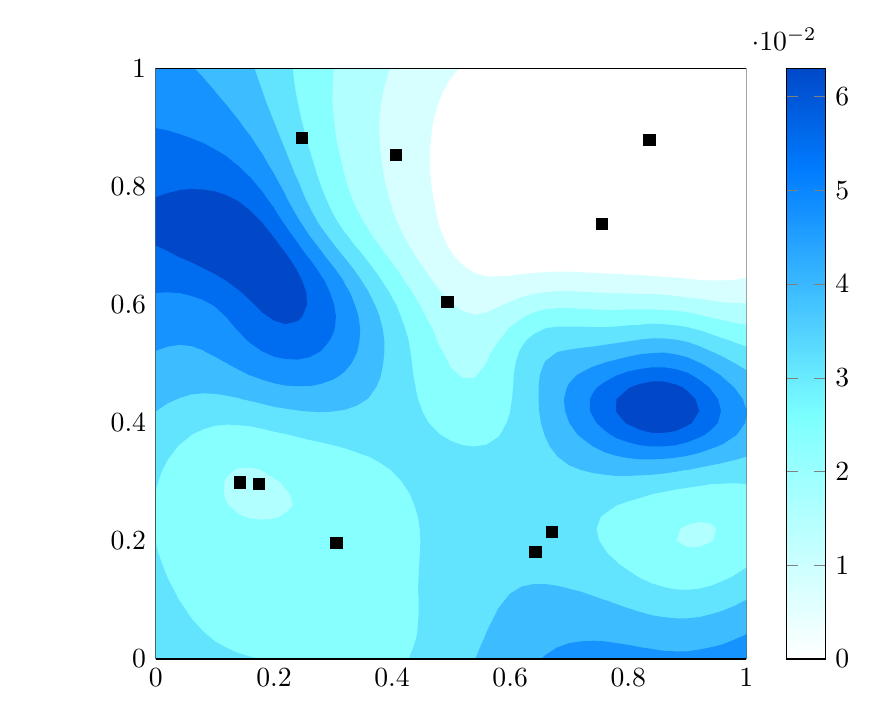 % This file was created by matlab2tikz v0.3.0.
% Copyright (c) 2008--2012, Nico Schlömer <nico.schloemer@gmail.com>
% All rights reserved.
% 
% The latest updates can be retrieved from
%   http://www.mathworks.com/matlabcentral/fileexchange/22022-matlab2tikz
% where you can also make suggestions and rate matlab2tikz.
% 
% 
% 

% defining custom colors
\definecolor{mycolor1}{rgb}{0.847,1,1}
\definecolor{mycolor2}{rgb}{0.694,1,1}
\definecolor{mycolor3}{rgb}{0.529,1,1}
\definecolor{mycolor4}{rgb}{0.384,0.894,1}
\definecolor{mycolor5}{rgb}{0.239,0.741,1}
\definecolor{mycolor6}{rgb}{0.086,0.576,1}
\definecolor{mycolor7}{rgb}{0,0.427,0.941}
\definecolor{mycolor8}{rgb}{0,0.282,0.784}

\begin{tikzpicture}

\begin{axis}[%
width=75mm,
height=75mm,
scale only axis,
xmin=0, xmax=1,
ymin=0, ymax=1,
axis lines*=left,
colormap={mymap}{[1pt] rgb(0pt)=(1,1,1); rgb(8pt)=(0.937,1,1); rgb(9pt)=(0.925,1,1); rgb(24pt)=(0.808,1,1); rgb(25pt)=(0.796,1,1); rgb(41pt)=(0.671,1,1); rgb(42pt)=(0.659,1,1); rgb(57pt)=(0.541,1,1); rgb(58pt)=(0.529,1,1); rgb(63pt)=(0.49,1,1); rgb(64pt)=(0.482,0.996,1); rgb(69pt)=(0.443,0.957,1); rgb(70pt)=(0.439,0.949,1); rgb(80pt)=(0.361,0.871,1); rgb(81pt)=(0.353,0.859,1); rgb(86pt)=(0.314,0.82,1); rgb(87pt)=(0.31,0.812,1); rgb(96pt)=(0.239,0.741,1); rgb(97pt)=(0.231,0.729,1); rgb(102pt)=(0.192,0.69,1); rgb(103pt)=(0.188,0.682,1); rgb(113pt)=(0.11,0.604,1); rgb(114pt)=(0.102,0.592,1); rgb(119pt)=(0.063,0.553,1); rgb(120pt)=(0.059,0.545,1); rgb(127pt)=(0.004,0.49,1); rgb(128pt)=(0,0.482,0.996); rgb(135pt)=(0,0.427,0.941); rgb(136pt)=(0,0.42,0.929); rgb(141pt)=(0,0.38,0.89); rgb(142pt)=(0,0.376,0.882); rgb(152pt)=(0,0.298,0.804); rgb(153pt)=(0,0.29,0.792); rgb(154pt)=(0,0.282,0.784)},
colorbar,
point meta min=9.151e-07,
point meta max=0.063]

\addplot [fill=white,draw=none,forget plot] coordinates{ (0,1.0)(0.02,1.0)(0.04,1.0)(0.06,1.0)(0.08,1.0)(0.1,1.0)(0.12,1.0)(0.14,1.0)(0.16,1.0)(0.18,1.0)(0.2,1.0)(0.22,1.0)(0.24,1.0)(0.26,1.0)(0.28,1.0)(0.3,1.0)(0.32,1.0)(0.34,1.0)(0.36,1.0)(0.38,1.0)(0.4,1.0)(0.42,1.0)(0.44,1.0)(0.46,1.0)(0.48,1.0)(0.5,1.0)(0.52,1.0)(0.54,1.0)(0.56,1.0)(0.58,1.0)(0.6,1.0)(0.62,1.0)(0.64,1.0)(0.66,1.0)(0.68,1.0)(0.7,1.0)(0.72,1.0)(0.74,1.0)(0.76,1.0)(0.78,1.0)(0.8,1.0)(0.82,1.0)(0.84,1.0)(0.86,1.0)(0.88,1.0)(0.9,1.0)(0.92,1.0)(0.94,1.0)(0.96,1.0)(0.98,1.0)(1,1.0)(1.0,1)(1.0,0.98)(1.0,0.96)(1.0,0.94)(1.0,0.92)(1.0,0.9)(1.0,0.88)(1.0,0.86)(1.0,0.84)(1.0,0.82)(1.0,0.8)(1.0,0.78)(1.0,0.76)(1.0,0.74)(1.0,0.72)(1.0,0.7)(1.0,0.68)(1.0,0.66)(1.0,0.64)(1.0,0.62)(1.0,0.6)(1.0,0.58)(1.0,0.56)(1.0,0.54)(1.0,0.52)(1.0,0.5)(1.0,0.48)(1.0,0.46)(1.0,0.44)(1.0,0.42)(1.0,0.4)(1.0,0.38)(1.0,0.36)(1.0,0.34)(1.0,0.32)(1.0,0.3)(1.0,0.28)(1.0,0.26)(1.0,0.24)(1.0,0.22)(1.0,0.2)(1.0,0.18)(1.0,0.16)(1.0,0.14)(1.0,0.12)(1.0,0.1)(1.0,0.08)(1.0,0.06)(1.0,0.04)(1.0,0.02)(1.0,0)(1,-1.451e-06)(0.98,-1.431e-06)(0.96,-1.412e-06)(0.94,-1.397e-06)(0.92,-1.386e-06)(0.9,-1.379e-06)(0.88,-1.377e-06)(0.86,-1.38e-06)(0.84,-1.387e-06)(0.82,-1.395e-06)(0.8,-1.403e-06)(0.78,-1.41e-06)(0.76,-1.412e-06)(0.74,-1.41e-06)(0.72,-1.402e-06)(0.7,-1.389e-06)(0.68,-1.37e-06)(0.66,-1.345e-06)(0.64,-1.316e-06)(0.62,-1.281e-06)(0.6,-1.242e-06)(0.58,-1.2e-06)(0.56,-1.155e-06)(0.54,-1.108e-06)(0.52,-1.061e-06)(0.5,-1.016e-06)(0.48,-9.728e-07)(0.46,-9.348e-07)(0.44,-9.03e-07)(0.42,-8.787e-07)(0.4,-8.624e-07)(0.38,-8.541e-07)(0.36,-8.526e-07)(0.34,-8.559e-07)(0.32,-8.618e-07)(0.3,-8.68e-07)(0.28,-8.733e-07)(0.26,-8.773e-07)(0.24,-8.804e-07)(0.22,-8.832e-07)(0.2,-8.858e-07)(0.18,-8.885e-07)(0.16,-8.913e-07)(0.14,-8.947e-07)(0.12,-8.993e-07)(0.1,-9.054e-07)(0.08,-9.135e-07)(0.06,-9.24e-07)(0.04,-9.368e-07)(0.02,-9.518e-07)(0,-9.687e-07)(-9.687e-07,0)(-9.621e-07,0.02)(-9.549e-07,0.04)(-9.473e-07,0.06)(-9.394e-07,0.08)(-9.311e-07,0.1)(-9.225e-07,0.12)(-9.136e-07,0.14)(-9.046e-07,0.16)(-8.958e-07,0.18)(-8.877e-07,0.2)(-8.814e-07,0.22)(-8.78e-07,0.24)(-8.787e-07,0.26)(-8.849e-07,0.28)(-8.977e-07,0.3)(-9.174e-07,0.32)(-9.445e-07,0.34)(-9.788e-07,0.36)(-1.019e-06,0.38)(-1.065e-06,0.4)(-1.112e-06,0.42)(-1.16e-06,0.44)(-1.206e-06,0.46)(-1.25e-06,0.48)(-1.29e-06,0.5)(-1.329e-06,0.52)(-1.366e-06,0.54)(-1.404e-06,0.56)(-1.447e-06,0.58)(-1.497e-06,0.6)(-1.554e-06,0.62)(-1.617e-06,0.64)(-1.68e-06,0.66)(-1.735e-06,0.68)(-1.777e-06,0.7)(-1.802e-06,0.72)(-1.809e-06,0.74)(-1.801e-06,0.76)(-1.78e-06,0.78)(-1.75e-06,0.8)(-1.714e-06,0.82)(-1.674e-06,0.84)(-1.633e-06,0.86)(-1.593e-06,0.88)(-1.554e-06,0.9)(-1.517e-06,0.92)(-1.483e-06,0.94)(-1.452e-06,0.96)(-1.424e-06,0.98)(-1.399e-06,1)(0,1.0)};

\addplot [fill=mycolor1,draw=none,forget plot] coordinates{ (0,1.0)(0.02,1.0)(0.04,1.0)(0.06,1.0)(0.08,1.0)(0.1,1.0)(0.12,1.0)(0.14,1.0)(0.16,1.0)(0.18,1.0)(0.2,1.0)(0.22,1.0)(0.24,1.0)(0.26,1.0)(0.28,1.0)(0.3,1.0)(0.32,1.0)(0.34,1.0)(0.36,1.0)(0.38,1.0)(0.4,1.0)(0.42,1.0)(0.44,1.0)(0.46,1.0)(0.48,1.0)(0.5,1.0)(0.513,1)(0.5,0.984)(0.497,0.98)(0.486,0.96)(0.48,0.945)(0.478,0.94)(0.472,0.92)(0.468,0.9)(0.466,0.88)(0.464,0.86)(0.464,0.84)(0.465,0.82)(0.467,0.8)(0.47,0.78)(0.474,0.76)(0.478,0.74)(0.48,0.734)(0.485,0.72)(0.494,0.7)(0.5,0.69)(0.507,0.68)(0.52,0.667)(0.529,0.66)(0.54,0.654)(0.56,0.648)(0.58,0.648)(0.6,0.649)(0.62,0.652)(0.64,0.654)(0.66,0.655)(0.68,0.656)(0.7,0.656)(0.72,0.655)(0.74,0.654)(0.76,0.653)(0.78,0.652)(0.8,0.651)(0.82,0.65)(0.84,0.649)(0.86,0.647)(0.88,0.646)(0.9,0.644)(0.92,0.642)(0.94,0.641)(0.96,0.641)(0.98,0.642)(1,0.646)(1.0,0.64)(1.0,0.62)(1.0,0.6)(1.0,0.58)(1.0,0.56)(1.0,0.54)(1.0,0.52)(1.0,0.5)(1.0,0.48)(1.0,0.46)(1.0,0.44)(1.0,0.42)(1.0,0.4)(1.0,0.38)(1.0,0.36)(1.0,0.34)(1.0,0.32)(1.0,0.3)(1.0,0.28)(1.0,0.26)(1.0,0.24)(1.0,0.22)(1.0,0.2)(1.0,0.18)(1.0,0.16)(1.0,0.14)(1.0,0.12)(1.0,0.1)(1.0,0.08)(1.0,0.06)(1.0,0.04)(1.0,0.02)(1.0,0)(1,-1.228e-06)(0.98,-1.209e-06)(0.96,-1.19e-06)(0.94,-1.175e-06)(0.92,-1.163e-06)(0.9,-1.157e-06)(0.88,-1.155e-06)(0.86,-1.158e-06)(0.84,-1.165e-06)(0.82,-1.173e-06)(0.8,-1.181e-06)(0.78,-1.187e-06)(0.76,-1.19e-06)(0.74,-1.188e-06)(0.72,-1.18e-06)(0.7,-1.167e-06)(0.68,-1.148e-06)(0.66,-1.123e-06)(0.64,-1.093e-06)(0.62,-1.059e-06)(0.6,-1.02e-06)(0.58,-9.773e-07)(0.56,-9.323e-07)(0.54,-8.857e-07)(0.52,-8.389e-07)(0.5,-7.933e-07)(0.48,-7.506e-07)(0.46,-7.126e-07)(0.44,-6.808e-07)(0.42,-6.565e-07)(0.4,-6.402e-07)(0.38,-6.319e-07)(0.36,-6.304e-07)(0.34,-6.337e-07)(0.32,-6.396e-07)(0.3,-6.458e-07)(0.28,-6.511e-07)(0.26,-6.55e-07)(0.24,-6.582e-07)(0.22,-6.61e-07)(0.2,-6.636e-07)(0.18,-6.662e-07)(0.16,-6.691e-07)(0.14,-6.725e-07)(0.12,-6.77e-07)(0.1,-6.832e-07)(0.08,-6.913e-07)(0.06,-7.018e-07)(0.04,-7.146e-07)(0.02,-7.296e-07)(0,-7.465e-07)(-7.465e-07,0)(-7.398e-07,0.02)(-7.327e-07,0.04)(-7.251e-07,0.06)(-7.172e-07,0.08)(-7.089e-07,0.1)(-7.003e-07,0.12)(-6.914e-07,0.14)(-6.824e-07,0.16)(-6.735e-07,0.18)(-6.655e-07,0.2)(-6.592e-07,0.22)(-6.557e-07,0.24)(-6.565e-07,0.26)(-6.627e-07,0.28)(-6.755e-07,0.3)(-6.952e-07,0.32)(-7.223e-07,0.34)(-7.566e-07,0.36)(-7.972e-07,0.38)(-8.425e-07,0.4)(-8.901e-07,0.42)(-9.379e-07,0.44)(-9.84e-07,0.46)(-1.028e-06,0.48)(-1.068e-06,0.5)(-1.106e-06,0.52)(-1.144e-06,0.54)(-1.182e-06,0.56)(-1.225e-06,0.58)(-1.275e-06,0.6)(-1.332e-06,0.62)(-1.395e-06,0.64)(-1.458e-06,0.66)(-1.513e-06,0.68)(-1.555e-06,0.7)(-1.58e-06,0.72)(-1.587e-06,0.74)(-1.579e-06,0.76)(-1.558e-06,0.78)(-1.528e-06,0.8)(-1.492e-06,0.82)(-1.452e-06,0.84)(-1.411e-06,0.86)(-1.371e-06,0.88)(-1.332e-06,0.9)(-1.295e-06,0.92)(-1.261e-06,0.94)(-1.23e-06,0.96)(-1.202e-06,0.98)(-1.177e-06,1)(0,1.0)};

\addplot [fill=mycolor2,draw=none,forget plot] coordinates{ (0,1.0)(0.02,1.0)(0.04,1.0)(0.06,1.0)(0.08,1.0)(0.1,1.0)(0.12,1.0)(0.14,1.0)(0.16,1.0)(0.18,1.0)(0.2,1.0)(0.22,1.0)(0.24,1.0)(0.26,1.0)(0.28,1.0)(0.3,1.0)(0.32,1.0)(0.34,1.0)(0.36,1.0)(0.38,1.0)(0.396,1)(0.39,0.98)(0.385,0.96)(0.381,0.94)(0.38,0.927)(0.379,0.92)(0.378,0.9)(0.379,0.88)(0.38,0.864)(0.38,0.86)(0.383,0.84)(0.386,0.82)(0.39,0.8)(0.395,0.78)(0.4,0.765)(0.401,0.76)(0.409,0.74)(0.418,0.72)(0.42,0.716)(0.429,0.7)(0.44,0.682)(0.441,0.68)(0.455,0.66)(0.46,0.652)(0.469,0.64)(0.48,0.626)(0.485,0.62)(0.5,0.604)(0.505,0.6)(0.52,0.589)(0.54,0.583)(0.56,0.587)(0.58,0.596)(0.588,0.6)(0.6,0.605)(0.62,0.613)(0.64,0.618)(0.651,0.62)(0.66,0.621)(0.68,0.623)(0.7,0.623)(0.72,0.622)(0.74,0.621)(0.76,0.62)(0.762,0.62)(0.78,0.619)(0.8,0.619)(0.82,0.618)(0.84,0.618)(0.86,0.617)(0.88,0.615)(0.9,0.612)(0.92,0.61)(0.94,0.607)(0.96,0.604)(0.98,0.603)(1,0.602)(1.0,0.6)(1.0,0.58)(1.0,0.56)(1.0,0.54)(1.0,0.52)(1.0,0.5)(1.0,0.48)(1.0,0.46)(1.0,0.44)(1.0,0.42)(1.0,0.4)(1.0,0.38)(1.0,0.36)(1.0,0.34)(1.0,0.32)(1.0,0.3)(1.0,0.28)(1.0,0.26)(1.0,0.24)(1.0,0.22)(1.0,0.2)(1.0,0.18)(1.0,0.16)(1.0,0.14)(1.0,0.12)(1.0,0.1)(1.0,0.08)(1.0,0.06)(1.0,0.04)(1.0,0.02)(1.0,0)(1,-1.006e-06)(0.98,-9.863e-07)(0.96,-9.679e-07)(0.94,-9.525e-07)(0.92,-9.411e-07)(0.9,-9.346e-07)(0.88,-9.33e-07)(0.86,-9.36e-07)(0.84,-9.424e-07)(0.82,-9.507e-07)(0.8,-9.59e-07)(0.78,-9.652e-07)(0.76,-9.677e-07)(0.74,-9.656e-07)(0.72,-9.58e-07)(0.7,-9.447e-07)(0.68,-9.257e-07)(0.66,-9.01e-07)(0.64,-8.711e-07)(0.62,-8.364e-07)(0.6,-7.975e-07)(0.58,-7.551e-07)(0.56,-7.101e-07)(0.54,-6.635e-07)(0.52,-6.167e-07)(0.5,-5.711e-07)(0.48,-5.284e-07)(0.46,-4.904e-07)(0.44,-4.586e-07)(0.42,-4.342e-07)(0.4,-4.18e-07)(0.38,-4.097e-07)(0.36,-4.081e-07)(0.34,-4.115e-07)(0.32,-4.174e-07)(0.3,-4.236e-07)(0.28,-4.288e-07)(0.26,-4.328e-07)(0.24,-4.36e-07)(0.22,-4.387e-07)(0.2,-4.414e-07)(0.18,-4.44e-07)(0.16,-4.469e-07)(0.14,-4.503e-07)(0.12,-4.548e-07)(0.1,-4.609e-07)(0.08,-4.691e-07)(0.06,-4.796e-07)(0.04,-4.924e-07)(0.02,-5.074e-07)(0,-5.243e-07)(-5.243e-07,0)(-5.176e-07,0.02)(-5.105e-07,0.04)(-5.029e-07,0.06)(-4.949e-07,0.08)(-4.867e-07,0.1)(-4.781e-07,0.12)(-4.692e-07,0.14)(-4.602e-07,0.16)(-4.513e-07,0.18)(-4.433e-07,0.2)(-4.37e-07,0.22)(-4.335e-07,0.24)(-4.343e-07,0.26)(-4.405e-07,0.28)(-4.532e-07,0.3)(-4.73e-07,0.32)(-5.001e-07,0.34)(-5.344e-07,0.36)(-5.75e-07,0.38)(-6.203e-07,0.4)(-6.679e-07,0.42)(-7.157e-07,0.44)(-7.618e-07,0.46)(-8.053e-07,0.48)(-8.46e-07,0.5)(-8.843e-07,0.52)(-9.216e-07,0.54)(-9.601e-07,0.56)(-1.003e-06,0.58)(-1.052e-06,0.6)(-1.11e-06,0.62)(-1.173e-06,0.64)(-1.236e-06,0.66)(-1.291e-06,0.68)(-1.333e-06,0.7)(-1.358e-06,0.72)(-1.365e-06,0.74)(-1.357e-06,0.76)(-1.336e-06,0.78)(-1.306e-06,0.8)(-1.269e-06,0.82)(-1.23e-06,0.84)(-1.189e-06,0.86)(-1.148e-06,0.88)(-1.11e-06,0.9)(-1.073e-06,0.92)(-1.039e-06,0.94)(-1.008e-06,0.96)(-9.798e-07,0.98)(-9.545e-07,1)(0,1.0)};

\addplot [fill=mycolor3,draw=none,forget plot] coordinates{ (0,1.0)(0.02,1.0)(0.04,1.0)(0.06,1.0)(0.08,1.0)(0.1,1.0)(0.12,1.0)(0.14,1.0)(0.16,1.0)(0.18,1.0)(0.2,1.0)(0.22,1.0)(0.24,1.0)(0.26,1.0)(0.28,1.0)(0.3,1.0)(0.301,1)(0.3,0.986)(0.3,0.98)(0.299,0.96)(0.299,0.94)(0.3,0.931)(0.301,0.92)(0.303,0.9)(0.306,0.88)(0.31,0.86)(0.315,0.84)(0.319,0.82)(0.32,0.818)(0.325,0.8)(0.332,0.78)(0.34,0.762)(0.341,0.76)(0.352,0.74)(0.36,0.727)(0.364,0.72)(0.378,0.7)(0.38,0.698)(0.393,0.68)(0.4,0.671)(0.408,0.66)(0.42,0.642)(0.421,0.64)(0.435,0.62)(0.44,0.611)(0.447,0.6)(0.457,0.58)(0.46,0.574)(0.468,0.56)(0.476,0.54)(0.48,0.53)(0.486,0.52)(0.496,0.5)(0.5,0.493)(0.514,0.48)(0.52,0.476)(0.54,0.476)(0.543,0.48)(0.559,0.5)(0.56,0.502)(0.568,0.52)(0.58,0.537)(0.582,0.54)(0.598,0.56)(0.6,0.562)(0.62,0.577)(0.625,0.58)(0.64,0.587)(0.66,0.592)(0.68,0.594)(0.7,0.594)(0.72,0.593)(0.74,0.592)(0.76,0.591)(0.78,0.591)(0.8,0.592)(0.82,0.592)(0.84,0.592)(0.86,0.591)(0.88,0.59)(0.9,0.587)(0.92,0.583)(0.932,0.58)(0.94,0.578)(0.96,0.574)(0.98,0.569)(1,0.566)(1.0,0.56)(1.0,0.54)(1.0,0.52)(1.0,0.5)(1.0,0.48)(1.0,0.46)(1.0,0.44)(1.0,0.42)(1.0,0.4)(1.0,0.38)(1.0,0.36)(1.0,0.34)(1.0,0.32)(1.0,0.3)(1.0,0.28)(1.0,0.26)(1.0,0.24)(1.0,0.22)(1.0,0.2)(1.0,0.18)(1.0,0.16)(1.0,0.14)(1.0,0.12)(1.0,0.1)(1.0,0.08)(1.0,0.06)(1.0,0.04)(1.0,0.02)(1.0,0)(1,-7.84e-07)(0.98,-7.641e-07)(0.96,-7.457e-07)(0.94,-7.303e-07)(0.92,-7.189e-07)(0.9,-7.124e-07)(0.88,-7.108e-07)(0.86,-7.137e-07)(0.84,-7.202e-07)(0.82,-7.285e-07)(0.8,-7.368e-07)(0.78,-7.43e-07)(0.76,-7.455e-07)(0.74,-7.434e-07)(0.72,-7.358e-07)(0.7,-7.225e-07)(0.68,-7.035e-07)(0.66,-6.788e-07)(0.64,-6.489e-07)(0.62,-6.142e-07)(0.6,-5.753e-07)(0.58,-5.329e-07)(0.56,-4.879e-07)(0.54,-4.413e-07)(0.52,-3.945e-07)(0.5,-3.489e-07)(0.48,-3.062e-07)(0.46,-2.681e-07)(0.44,-2.364e-07)(0.42,-2.12e-07)(0.4,-1.958e-07)(0.38,-1.875e-07)(0.36,-1.859e-07)(0.34,-1.893e-07)(0.32,-1.952e-07)(0.3,-2.014e-07)(0.28,-2.066e-07)(0.26,-2.106e-07)(0.24,-2.138e-07)(0.22,-2.165e-07)(0.2,-2.192e-07)(0.18,-2.218e-07)(0.16,-2.247e-07)(0.14,-2.281e-07)(0.12,-2.326e-07)(0.1,-2.387e-07)(0.08,-2.469e-07)(0.06,-2.574e-07)(0.04,-2.702e-07)(0.02,-2.852e-07)(0,-3.021e-07)(-3.021e-07,0)(-2.954e-07,0.02)(-2.883e-07,0.04)(-2.807e-07,0.06)(-2.727e-07,0.08)(-2.644e-07,0.1)(-2.558e-07,0.12)(-2.47e-07,0.14)(-2.379e-07,0.16)(-2.291e-07,0.18)(-2.211e-07,0.2)(-2.148e-07,0.22)(-2.113e-07,0.24)(-2.121e-07,0.26)(-2.183e-07,0.28)(-2.31e-07,0.3)(-2.508e-07,0.32)(-2.779e-07,0.34)(-3.122e-07,0.36)(-3.528e-07,0.38)(-3.981e-07,0.4)(-4.457e-07,0.42)(-4.934e-07,0.44)(-5.396e-07,0.46)(-5.831e-07,0.48)(-6.238e-07,0.5)(-6.621e-07,0.52)(-6.993e-07,0.54)(-7.379e-07,0.56)(-7.805e-07,0.58)(-8.301e-07,0.6)(-8.876e-07,0.62)(-9.506e-07,0.64)(-1.013e-06,0.66)(-1.069e-06,0.68)(-1.11e-06,0.7)(-1.135e-06,0.72)(-1.143e-06,0.74)(-1.135e-06,0.76)(-1.114e-06,0.78)(-1.083e-06,0.8)(-1.047e-06,0.82)(-1.008e-06,0.84)(-9.667e-07,0.86)(-9.263e-07,0.88)(-8.874e-07,0.9)(-8.507e-07,0.92)(-8.168e-07,0.94)(-7.857e-07,0.96)(-7.576e-07,0.98)(-7.323e-07,1)(0,1.0)};

\addplot [fill=mycolor4,draw=none,forget plot] coordinates{ (0,1.0)(0.02,1.0)(0.04,1.0)(0.06,1.0)(0.08,1.0)(0.1,1.0)(0.12,1.0)(0.14,1.0)(0.16,1.0)(0.18,1.0)(0.2,1.0)(0.22,1.0)(0.232,1)(0.234,0.98)(0.237,0.96)(0.24,0.943)(0.241,0.94)(0.245,0.92)(0.25,0.9)(0.255,0.88)(0.26,0.862)(0.261,0.86)(0.267,0.84)(0.273,0.82)(0.28,0.8)(0.28,0.8)(0.288,0.78)(0.297,0.76)(0.3,0.754)(0.308,0.74)(0.32,0.722)(0.322,0.72)(0.337,0.7)(0.34,0.697)(0.354,0.68)(0.36,0.672)(0.369,0.66)(0.38,0.645)(0.383,0.64)(0.396,0.62)(0.4,0.612)(0.407,0.6)(0.415,0.58)(0.42,0.566)(0.422,0.56)(0.428,0.54)(0.431,0.52)(0.434,0.5)(0.436,0.48)(0.44,0.46)(0.44,0.458)(0.444,0.44)(0.451,0.42)(0.46,0.403)(0.462,0.4)(0.48,0.381)(0.482,0.38)(0.5,0.369)(0.52,0.362)(0.538,0.36)(0.54,0.36)(0.541,0.36)(0.56,0.363)(0.58,0.376)(0.583,0.38)(0.594,0.4)(0.6,0.418)(0.6,0.42)(0.603,0.44)(0.605,0.46)(0.606,0.48)(0.609,0.5)(0.615,0.52)(0.62,0.529)(0.628,0.54)(0.64,0.55)(0.66,0.56)(0.66,0.56)(0.68,0.563)(0.7,0.563)(0.72,0.563)(0.74,0.562)(0.76,0.562)(0.78,0.563)(0.8,0.565)(0.82,0.566)(0.84,0.568)(0.86,0.567)(0.88,0.565)(0.9,0.562)(0.907,0.56)(0.92,0.557)(0.94,0.55)(0.96,0.543)(0.97,0.54)(0.98,0.536)(1,0.529)(1.0,0.52)(1.0,0.5)(1.0,0.48)(1.0,0.46)(1.0,0.44)(1.0,0.42)(1.0,0.4)(1.0,0.38)(1.0,0.36)(1.0,0.34)(1.0,0.32)(1.0,0.3)(1,0.296)(0.98,0.298)(0.96,0.297)(0.94,0.296)(0.92,0.293)(0.9,0.29)(0.88,0.287)(0.86,0.283)(0.844,0.28)(0.84,0.279)(0.82,0.273)(0.8,0.267)(0.78,0.26)(0.78,0.26)(0.76,0.246)(0.753,0.24)(0.746,0.22)(0.751,0.2)(0.76,0.186)(0.764,0.18)(0.78,0.165)(0.785,0.16)(0.8,0.15)(0.815,0.14)(0.82,0.137)(0.84,0.128)(0.86,0.122)(0.868,0.12)(0.88,0.118)(0.9,0.117)(0.92,0.119)(0.923,0.12)(0.94,0.124)(0.96,0.132)(0.977,0.14)(0.98,0.142)(1,0.155)(1.0,0.14)(1.0,0.12)(1.0,0.1)(1.0,0.08)(1.0,0.06)(1.0,0.04)(1.0,0.02)(1.0,0)(1,-5.618e-07)(0.98,-5.419e-07)(0.96,-5.235e-07)(0.94,-5.081e-07)(0.92,-4.967e-07)(0.9,-4.902e-07)(0.88,-4.886e-07)(0.86,-4.915e-07)(0.84,-4.98e-07)(0.82,-5.063e-07)(0.8,-5.146e-07)(0.78,-5.208e-07)(0.76,-5.233e-07)(0.74,-5.212e-07)(0.72,-5.136e-07)(0.7,-5.003e-07)(0.68,-4.812e-07)(0.66,-4.566e-07)(0.64,-4.267e-07)(0.62,-3.92e-07)(0.6,-3.531e-07)(0.58,-3.107e-07)(0.56,-2.657e-07)(0.54,-2.191e-07)(0.52,-1.723e-07)(0.5,-1.267e-07)(0.48,-8.399e-08)(0.46,-4.594e-08)(0.44,-1.414e-08)(0.428,0)(0.436,0.02)(0.44,0.033)(0.442,0.04)(0.444,0.06)(0.445,0.08)(0.445,0.1)(0.444,0.12)(0.445,0.14)(0.446,0.16)(0.447,0.18)(0.448,0.2)(0.447,0.22)(0.444,0.24)(0.44,0.253)(0.438,0.26)(0.43,0.28)(0.42,0.295)(0.417,0.3)(0.4,0.318)(0.398,0.32)(0.38,0.332)(0.366,0.34)(0.36,0.343)(0.34,0.35)(0.32,0.357)(0.309,0.36)(0.3,0.362)(0.28,0.367)(0.26,0.371)(0.24,0.376)(0.224,0.38)(0.22,0.381)(0.2,0.385)(0.18,0.39)(0.16,0.394)(0.14,0.396)(0.12,0.397)(0.1,0.395)(0.08,0.389)(0.061,0.38)(0.06,0.379)(0.04,0.363)(0.037,0.36)(0.022,0.34)(0.02,0.337)(0.011,0.32)(0.004,0.3)(0,0.286)(-8.815e-09,0.3)(-2.858e-08,0.32)(-5.565e-08,0.34)(-8.994e-08,0.36)(-1.306e-07,0.38)(-1.759e-07,0.4)(-2.235e-07,0.42)(-2.712e-07,0.44)(-3.174e-07,0.46)(-3.609e-07,0.48)(-4.016e-07,0.5)(-4.399e-07,0.52)(-4.771e-07,0.54)(-5.157e-07,0.56)(-5.583e-07,0.58)(-6.079e-07,0.6)(-6.654e-07,0.62)(-7.284e-07,0.64)(-7.911e-07,0.66)(-8.465e-07,0.68)(-8.883e-07,0.7)(-9.131e-07,0.72)(-9.206e-07,0.74)(-9.124e-07,0.76)(-8.915e-07,0.78)(-8.613e-07,0.8)(-8.25e-07,0.82)(-7.854e-07,0.84)(-7.445e-07,0.86)(-7.041e-07,0.88)(-6.652e-07,0.9)(-6.285e-07,0.92)(-5.946e-07,0.94)(-5.635e-07,0.96)(-5.354e-07,0.98)(-5.101e-07,1)(0,1.0)};

\addplot [fill=mycolor5,draw=none,forget plot] coordinates{ (0,1.0)(0.02,1.0)(0.04,1.0)(0.06,1.0)(0.08,1.0)(0.1,1.0)(0.12,1.0)(0.14,1.0)(0.16,1.0)(0.167,1)(0.174,0.98)(0.18,0.963)(0.181,0.96)(0.188,0.94)(0.196,0.92)(0.2,0.91)(0.204,0.9)(0.212,0.88)(0.22,0.86)(0.22,0.86)(0.228,0.84)(0.236,0.82)(0.24,0.812)(0.245,0.8)(0.253,0.78)(0.26,0.766)(0.263,0.76)(0.274,0.74)(0.28,0.731)(0.288,0.72)(0.3,0.704)(0.303,0.7)(0.319,0.68)(0.32,0.679)(0.335,0.66)(0.34,0.653)(0.349,0.64)(0.36,0.622)(0.361,0.62)(0.371,0.6)(0.379,0.58)(0.38,0.575)(0.384,0.56)(0.387,0.54)(0.387,0.52)(0.385,0.5)(0.381,0.48)(0.38,0.476)(0.373,0.46)(0.36,0.442)(0.358,0.44)(0.34,0.429)(0.32,0.422)(0.305,0.42)(0.3,0.419)(0.28,0.418)(0.26,0.419)(0.247,0.42)(0.24,0.421)(0.22,0.424)(0.2,0.427)(0.18,0.432)(0.16,0.437)(0.146,0.44)(0.14,0.442)(0.12,0.446)(0.1,0.449)(0.08,0.45)(0.06,0.448)(0.04,0.442)(0.036,0.44)(0.02,0.433)(0.001,0.42)(0,0.419)(-1.278e-09,0.42)(-4.903e-08,0.44)(-9.518e-08,0.46)(-1.387e-07,0.48)(-1.794e-07,0.5)(-2.177e-07,0.52)(-2.549e-07,0.54)(-2.935e-07,0.56)(-3.361e-07,0.58)(-3.857e-07,0.6)(-4.432e-07,0.62)(-5.062e-07,0.64)(-5.689e-07,0.66)(-6.243e-07,0.68)(-6.661e-07,0.7)(-6.909e-07,0.72)(-6.984e-07,0.74)(-6.902e-07,0.76)(-6.693e-07,0.78)(-6.391e-07,0.8)(-6.028e-07,0.82)(-5.631e-07,0.84)(-5.223e-07,0.86)(-4.819e-07,0.88)(-4.43e-07,0.9)(-4.063e-07,0.92)(-3.724e-07,0.94)(-3.413e-07,0.96)(-3.132e-07,0.98)(-2.879e-07,1)(0,1.0)};

\addplot [fill=mycolor6,draw=none,forget plot] coordinates{ (0,1.0)(0.02,1.0)(0.04,1.0)(0.06,1.0)(0.066,1)(0.08,0.985)(0.084,0.98)(0.1,0.962)(0.101,0.96)(0.118,0.94)(0.12,0.938)(0.134,0.92)(0.14,0.913)(0.149,0.9)(0.16,0.886)(0.164,0.88)(0.177,0.86)(0.18,0.856)(0.189,0.84)(0.2,0.822)(0.201,0.82)(0.212,0.8)(0.22,0.785)(0.222,0.78)(0.233,0.76)(0.24,0.748)(0.245,0.74)(0.258,0.72)(0.26,0.717)(0.273,0.7)(0.28,0.691)(0.288,0.68)(0.3,0.665)(0.304,0.66)(0.318,0.64)(0.32,0.635)(0.329,0.62)(0.337,0.6)(0.34,0.591)(0.343,0.58)(0.346,0.56)(0.345,0.54)(0.341,0.52)(0.34,0.518)(0.331,0.5)(0.32,0.487)(0.311,0.48)(0.3,0.473)(0.28,0.466)(0.26,0.462)(0.24,0.462)(0.22,0.463)(0.2,0.467)(0.18,0.473)(0.161,0.48)(0.16,0.48)(0.14,0.49)(0.121,0.5)(0.12,0.501)(0.1,0.512)(0.084,0.52)(0.08,0.523)(0.06,0.53)(0.04,0.532)(0.02,0.529)(0,0.522)(-3.273e-08,0.54)(-7.124e-08,0.56)(-1.139e-07,0.58)(-1.635e-07,0.6)(-2.209e-07,0.62)(-2.84e-07,0.64)(-3.467e-07,0.66)(-4.021e-07,0.68)(-4.439e-07,0.7)(-4.687e-07,0.72)(-4.762e-07,0.74)(-4.68e-07,0.76)(-4.471e-07,0.78)(-4.169e-07,0.8)(-3.806e-07,0.82)(-3.409e-07,0.84)(-3.001e-07,0.86)(-2.597e-07,0.88)(-2.208e-07,0.9)(-1.841e-07,0.92)(-1.502e-07,0.94)(-1.191e-07,0.96)(-9.097e-08,0.98)(-6.568e-08,1)(0,1.0)};

\addplot [fill=mycolor7,draw=none,forget plot] coordinates{ (0,0.899)(0.02,0.895)(0.04,0.889)(0.06,0.882)(0.064,0.88)(0.08,0.874)(0.1,0.863)(0.105,0.86)(0.12,0.851)(0.133,0.84)(0.14,0.835)(0.155,0.82)(0.16,0.816)(0.173,0.8)(0.18,0.792)(0.188,0.78)(0.2,0.764)(0.202,0.76)(0.215,0.74)(0.22,0.733)(0.229,0.72)(0.24,0.705)(0.243,0.7)(0.258,0.68)(0.26,0.678)(0.273,0.66)(0.28,0.649)(0.286,0.64)(0.295,0.62)(0.3,0.606)(0.302,0.6)(0.305,0.58)(0.303,0.56)(0.3,0.551)(0.295,0.54)(0.28,0.522)(0.277,0.52)(0.26,0.511)(0.24,0.507)(0.22,0.508)(0.2,0.512)(0.182,0.52)(0.18,0.521)(0.16,0.535)(0.154,0.54)(0.14,0.555)(0.135,0.56)(0.12,0.578)(0.118,0.58)(0.1,0.597)(0.095,0.6)(0.08,0.608)(0.06,0.615)(0.04,0.62)(0.033,0.62)(0.02,0.621)(0,0.62)(-6.175e-08,0.64)(-1.245e-07,0.66)(-1.799e-07,0.68)(-2.217e-07,0.7)(-2.465e-07,0.72)(-2.54e-07,0.74)(-2.458e-07,0.76)(-2.249e-07,0.78)(-1.947e-07,0.8)(-1.584e-07,0.82)(-1.187e-07,0.84)(-7.79e-08,0.86)(-3.746e-08,0.88)(0,0.899)};

\addplot [fill=mycolor5,draw=none,forget plot] coordinates{ (1,0.489)(1.0,0.48)(1.0,0.46)(1.0,0.44)(1.0,0.42)(1.0,0.4)(1.0,0.38)(1.0,0.36)(1,0.343)(0.991,0.34)(0.98,0.337)(0.96,0.332)(0.94,0.328)(0.92,0.324)(0.9,0.32)(0.897,0.32)(0.88,0.317)(0.86,0.314)(0.84,0.312)(0.82,0.311)(0.8,0.31)(0.78,0.31)(0.76,0.312)(0.74,0.315)(0.72,0.32)(0.72,0.32)(0.7,0.328)(0.684,0.34)(0.68,0.343)(0.667,0.36)(0.66,0.375)(0.658,0.38)(0.652,0.4)(0.649,0.42)(0.648,0.44)(0.648,0.46)(0.65,0.48)(0.657,0.5)(0.66,0.505)(0.68,0.52)(0.68,0.52)(0.7,0.524)(0.72,0.527)(0.74,0.529)(0.76,0.532)(0.78,0.535)(0.8,0.538)(0.814,0.54)(0.82,0.541)(0.84,0.543)(0.86,0.543)(0.88,0.541)(0.885,0.54)(0.9,0.537)(0.92,0.53)(0.94,0.521)(0.943,0.52)(0.96,0.512)(0.98,0.501)(0.982,0.5)(1,0.489)};

\addplot [fill=mycolor6,draw=none,forget plot] coordinates{ (1,0.422)(1.0,0.42)(1,0.414)(0.998,0.4)(0.984,0.38)(0.98,0.377)(0.96,0.364)(0.951,0.36)(0.94,0.356)(0.92,0.349)(0.9,0.344)(0.88,0.341)(0.873,0.34)(0.86,0.339)(0.84,0.338)(0.82,0.338)(0.802,0.34)(0.8,0.34)(0.78,0.344)(0.76,0.35)(0.74,0.36)(0.74,0.36)(0.72,0.375)(0.714,0.38)(0.7,0.4)(0.7,0.4)(0.693,0.42)(0.691,0.44)(0.696,0.46)(0.7,0.467)(0.712,0.48)(0.72,0.485)(0.74,0.495)(0.755,0.5)(0.76,0.502)(0.78,0.507)(0.8,0.512)(0.82,0.516)(0.84,0.518)(0.86,0.519)(0.88,0.516)(0.9,0.511)(0.92,0.502)(0.925,0.5)(0.94,0.491)(0.957,0.48)(0.96,0.477)(0.979,0.46)(0.98,0.459)(0.994,0.44)(1,0.422)};

\addplot [fill=mycolor5,draw=none,forget plot] coordinates{ (1,0.101)(1.0,0.1)(1.0,0.08)(1.0,0.06)(1.0,0.04)(1.0,0.02)(1.0,0)(1,-3.396e-07)(0.98,-3.197e-07)(0.96,-3.013e-07)(0.94,-2.859e-07)(0.92,-2.745e-07)(0.9,-2.68e-07)(0.88,-2.664e-07)(0.86,-2.693e-07)(0.84,-2.758e-07)(0.82,-2.841e-07)(0.8,-2.924e-07)(0.78,-2.986e-07)(0.76,-3.011e-07)(0.74,-2.989e-07)(0.72,-2.914e-07)(0.7,-2.781e-07)(0.68,-2.59e-07)(0.66,-2.344e-07)(0.64,-2.045e-07)(0.62,-1.698e-07)(0.6,-1.309e-07)(0.58,-8.848e-08)(0.56,-4.347e-08)(0.541,0)(0.549,0.02)(0.558,0.04)(0.56,0.046)(0.567,0.06)(0.577,0.08)(0.58,0.086)(0.591,0.1)(0.6,0.111)(0.615,0.12)(0.62,0.123)(0.64,0.127)(0.66,0.127)(0.68,0.124)(0.697,0.12)(0.7,0.119)(0.72,0.114)(0.74,0.107)(0.76,0.1)(0.761,0.1)(0.78,0.093)(0.8,0.086)(0.819,0.08)(0.82,0.08)(0.84,0.074)(0.86,0.071)(0.88,0.069)(0.9,0.069)(0.92,0.071)(0.94,0.076)(0.954,0.08)(0.96,0.082)(0.98,0.09)(0.999,0.1)(1,0.101)};

\addplot [fill=mycolor8,draw=none,forget plot] coordinates{ (0,0.782)(0.02,0.789)(0.04,0.794)(0.06,0.796)(0.08,0.795)(0.1,0.792)(0.12,0.785)(0.13,0.78)(0.14,0.775)(0.159,0.76)(0.16,0.759)(0.179,0.74)(0.18,0.739)(0.195,0.72)(0.2,0.714)(0.21,0.7)(0.22,0.687)(0.225,0.68)(0.238,0.66)(0.24,0.656)(0.248,0.64)(0.255,0.62)(0.256,0.6)(0.248,0.58)(0.24,0.572)(0.22,0.567)(0.2,0.573)(0.19,0.58)(0.18,0.587)(0.167,0.6)(0.16,0.607)(0.146,0.62)(0.14,0.625)(0.12,0.64)(0.12,0.64)(0.1,0.652)(0.084,0.66)(0.08,0.662)(0.06,0.672)(0.041,0.68)(0.04,0.68)(0.02,0.691)(0.0,0.7)(0,0.7)(-2.431e-08,0.72)(-3.177e-08,0.74)(-2.355e-08,0.76)(-2.656e-09,0.78)(0,0.782)};

\addplot [fill=mycolor7,draw=none,forget plot] coordinates{ (0.94,0.456)(0.952,0.44)(0.957,0.42)(0.952,0.4)(0.94,0.388)(0.93,0.38)(0.92,0.375)(0.9,0.367)(0.88,0.362)(0.86,0.36)(0.84,0.36)(0.82,0.362)(0.8,0.367)(0.78,0.374)(0.77,0.38)(0.76,0.387)(0.746,0.4)(0.74,0.411)(0.735,0.42)(0.735,0.44)(0.74,0.45)(0.747,0.46)(0.76,0.469)(0.78,0.48)(0.78,0.48)(0.8,0.487)(0.82,0.491)(0.84,0.494)(0.86,0.494)(0.88,0.491)(0.9,0.485)(0.909,0.48)(0.92,0.473)(0.937,0.46)(0.94,0.456)};

\addplot [fill=mycolor4,draw=none,forget plot] coordinates{ (0,0.197)(0.004,0.18)(0.011,0.16)(0.019,0.14)(0.02,0.137)(0.029,0.12)(0.039,0.1)(0.04,0.099)(0.053,0.08)(0.06,0.069)(0.068,0.06)(0.08,0.047)(0.088,0.04)(0.1,0.03)(0.118,0.02)(0.12,0.019)(0.14,0.01)(0.16,0.004)(0.177,0)(0.16,-2.463e-09)(0.14,-5.893e-09)(0.12,-1.04e-08)(0.1,-1.652e-08)(0.08,-2.469e-08)(0.06,-3.516e-08)(0.04,-4.797e-08)(0.02,-6.298e-08)(0,-7.987e-08)(-7.987e-08,0)(-7.321e-08,0.02)(-6.607e-08,0.04)(-5.849e-08,0.06)(-5.052e-08,0.08)(-4.223e-08,0.1)(-3.363e-08,0.12)(-2.475e-08,0.14)(-1.573e-08,0.16)(-6.912e-09,0.18)(0,0.197)};

\addplot [fill=mycolor8,draw=none,forget plot] coordinates{ (0.9,0.454)(0.914,0.44)(0.92,0.42)(0.908,0.4)(0.9,0.395)(0.88,0.386)(0.86,0.383)(0.84,0.383)(0.82,0.388)(0.8,0.397)(0.795,0.4)(0.78,0.418)(0.779,0.42)(0.78,0.44)(0.78,0.44)(0.8,0.458)(0.803,0.46)(0.82,0.466)(0.84,0.47)(0.86,0.47)(0.88,0.465)(0.892,0.46)(0.9,0.454)};

\addplot [fill=mycolor6,draw=none,forget plot] coordinates{ (1,0.042)(1.0,0.04)(1.0,0.02)(1.0,0)(1,-1.174e-07)(0.98,-9.752e-08)(0.96,-7.912e-08)(0.94,-6.366e-08)(0.92,-5.23e-08)(0.9,-4.575e-08)(0.88,-4.417e-08)(0.86,-4.713e-08)(0.84,-5.359e-08)(0.82,-6.192e-08)(0.8,-7.015e-08)(0.78,-7.635e-08)(0.76,-7.892e-08)(0.74,-7.674e-08)(0.72,-6.915e-08)(0.7,-5.586e-08)(0.68,-3.683e-08)(0.66,-1.221e-08)(0.652,0)(0.66,0.007)(0.68,0.02)(0.681,0.02)(0.7,0.027)(0.72,0.03)(0.74,0.031)(0.76,0.03)(0.78,0.027)(0.8,0.024)(0.82,0.02)(0.82,0.02)(0.84,0.017)(0.86,0.014)(0.88,0.013)(0.9,0.013)(0.92,0.016)(0.94,0.02)(0.94,0.02)(0.96,0.025)(0.98,0.033)(0.996,0.04)(1,0.042)};

\addplot [fill=mycolor2,draw=none,forget plot] coordinates{ (0.12,0.308)(0.116,0.3)(0.115,0.28)(0.12,0.266)(0.124,0.26)(0.14,0.246)(0.153,0.24)(0.16,0.238)(0.18,0.236)(0.2,0.238)(0.207,0.24)(0.22,0.248)(0.232,0.26)(0.227,0.28)(0.22,0.287)(0.21,0.3)(0.2,0.306)(0.18,0.319)(0.179,0.32)(0.16,0.324)(0.14,0.323)(0.133,0.32)(0.12,0.308)};

\addplot [fill=mycolor2,draw=none,forget plot] coordinates{ (0.94,0.229)(0.92,0.232)(0.9,0.227)(0.888,0.22)(0.882,0.2)(0.9,0.19)(0.92,0.19)(0.94,0.198)(0.943,0.2)(0.949,0.22)(0.94,0.229)};
\addplot[only marks,mark=square*,color=black] plot coordinates{ (0.306,0.197) (0.494,0.604) (0.247,0.882) (0.755,0.737) (0.836,0.879) (0.671,0.215) (0.643,0.181) (0.175,0.296) (0.406,0.853) (0.142,0.299) };

\addplot [
color=black,
solid,
forget plot
]
coordinates{
 (0,0)(1,0) 
};
\addplot [
color=black,
solid,
forget plot
]
coordinates{
 (0,0)(0,1) 
};
\addplot [
color=black,
solid,
forget plot
]
coordinates{
 (0,1)(1,1) 
};
\addplot [
color=black,
solid,
forget plot
]
coordinates{
 (1,0)(1,1) 
};
\end{axis}
\end{tikzpicture}%
